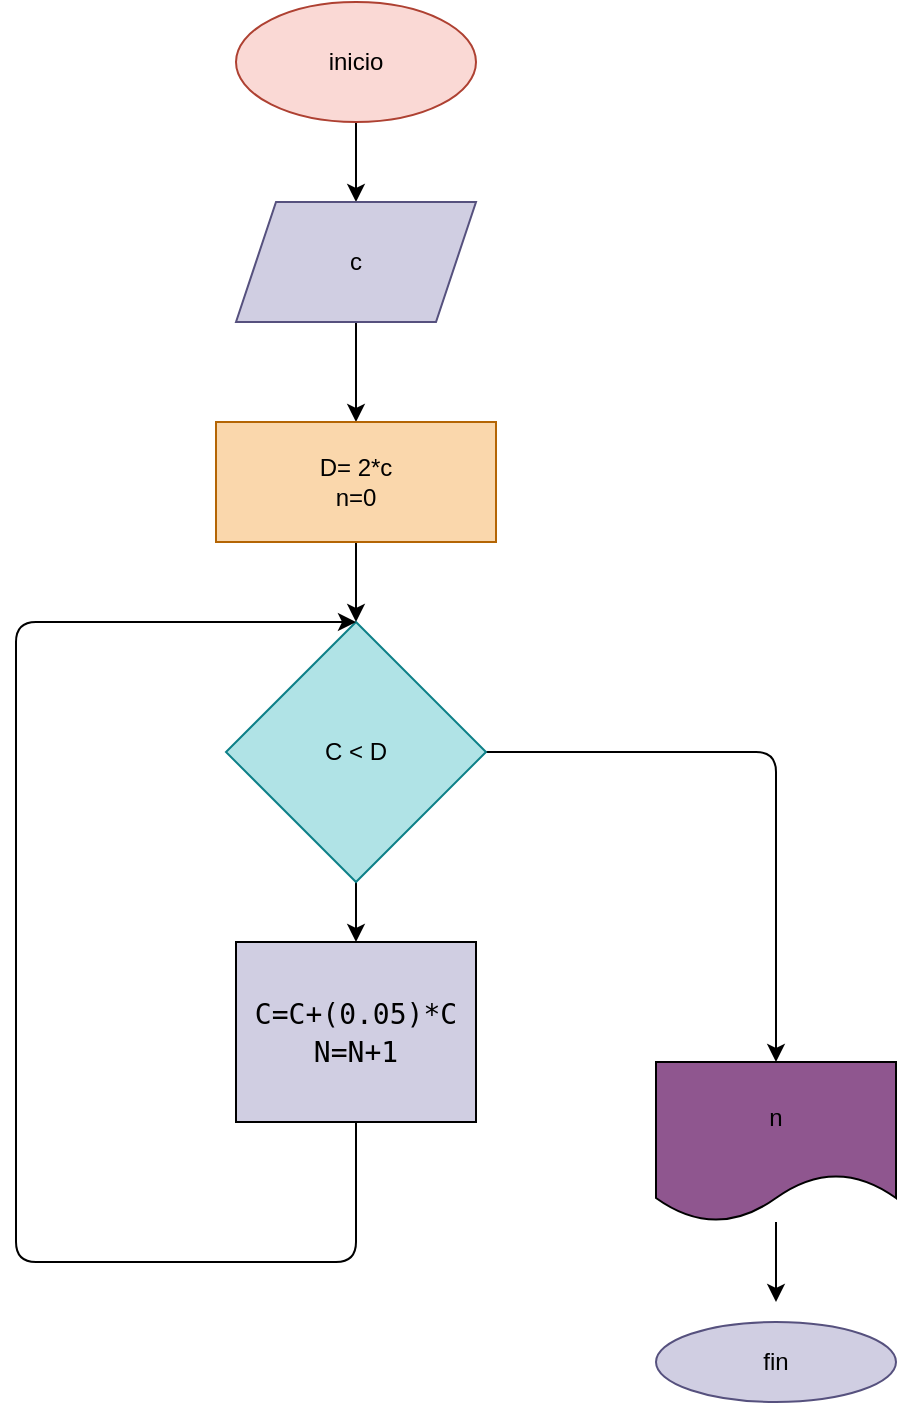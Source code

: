 <mxfile>
    <diagram id="FHKtpsh1btaXESzonLTE" name="Page-1">
        <mxGraphModel dx="600" dy="459" grid="1" gridSize="10" guides="1" tooltips="1" connect="1" arrows="1" fold="1" page="1" pageScale="1" pageWidth="827" pageHeight="1169" math="0" shadow="0">
            <root>
                <mxCell id="0"/>
                <mxCell id="1" parent="0"/>
                <mxCell id="4" value="" style="edgeStyle=none;html=1;" parent="1" source="2" target="3" edge="1">
                    <mxGeometry relative="1" as="geometry"/>
                </mxCell>
                <mxCell id="2" value="&lt;font color=&quot;#000000&quot;&gt;inicio&lt;/font&gt;" style="ellipse;whiteSpace=wrap;html=1;fillColor=#fad9d5;strokeColor=#ae4132;" parent="1" vertex="1">
                    <mxGeometry x="320" y="70" width="120" height="60" as="geometry"/>
                </mxCell>
                <mxCell id="6" value="" style="edgeStyle=none;html=1;" parent="1" source="3" target="5" edge="1">
                    <mxGeometry relative="1" as="geometry"/>
                </mxCell>
                <mxCell id="3" value="&lt;font color=&quot;#000000&quot;&gt;c&lt;/font&gt;" style="shape=parallelogram;perimeter=parallelogramPerimeter;whiteSpace=wrap;html=1;fixedSize=1;fillColor=#d0cee2;strokeColor=#56517e;" parent="1" vertex="1">
                    <mxGeometry x="320" y="170" width="120" height="60" as="geometry"/>
                </mxCell>
                <mxCell id="8" value="" style="edgeStyle=none;html=1;" parent="1" source="5" target="7" edge="1">
                    <mxGeometry relative="1" as="geometry"/>
                </mxCell>
                <mxCell id="5" value="&lt;font color=&quot;#000000&quot;&gt;D= 2*c&lt;br&gt;n=0&lt;/font&gt;" style="whiteSpace=wrap;html=1;fillColor=#fad7ac;strokeColor=#b46504;" parent="1" vertex="1">
                    <mxGeometry x="310" y="280" width="140" height="60" as="geometry"/>
                </mxCell>
                <mxCell id="12" value="" style="edgeStyle=none;html=1;" parent="1" source="7" target="11" edge="1">
                    <mxGeometry relative="1" as="geometry"/>
                </mxCell>
                <mxCell id="13" style="edgeStyle=none;html=1;exitX=1;exitY=0.5;exitDx=0;exitDy=0;" parent="1" source="7" edge="1">
                    <mxGeometry relative="1" as="geometry">
                        <mxPoint x="590" y="600" as="targetPoint"/>
                        <Array as="points">
                            <mxPoint x="590" y="445"/>
                        </Array>
                    </mxGeometry>
                </mxCell>
                <mxCell id="7" value="&lt;font color=&quot;#000000&quot;&gt;C &amp;lt; D&lt;/font&gt;" style="rhombus;whiteSpace=wrap;html=1;fillColor=#b0e3e6;strokeColor=#0e8088;" parent="1" vertex="1">
                    <mxGeometry x="315" y="380" width="130" height="130" as="geometry"/>
                </mxCell>
                <mxCell id="17" style="edgeStyle=none;html=1;entryX=0.5;entryY=0;entryDx=0;entryDy=0;" parent="1" source="11" target="7" edge="1">
                    <mxGeometry relative="1" as="geometry">
                        <mxPoint x="210" y="360" as="targetPoint"/>
                        <Array as="points">
                            <mxPoint x="380" y="700"/>
                            <mxPoint x="210" y="700"/>
                            <mxPoint x="210" y="380"/>
                        </Array>
                    </mxGeometry>
                </mxCell>
                <mxCell id="11" value="&lt;div style=&quot;font-family: &amp;#34;droid sans mono&amp;#34; , &amp;#34;monospace&amp;#34; , monospace ; font-weight: normal ; font-size: 14px ; line-height: 19px&quot;&gt;&lt;div&gt;&lt;font color=&quot;#000000&quot;&gt;C=C+(0.05)*C&lt;/font&gt;&lt;/div&gt;&lt;div&gt;    &lt;font color=&quot;#000000&quot;&gt;N=N+1&lt;/font&gt;&lt;/div&gt;&lt;/div&gt;" style="whiteSpace=wrap;html=1;fillColor=#d0cee2;strokeColor=#000000;" parent="1" vertex="1">
                    <mxGeometry x="320" y="540" width="120" height="90" as="geometry"/>
                </mxCell>
                <mxCell id="15" style="edgeStyle=none;html=1;" parent="1" source="14" edge="1">
                    <mxGeometry relative="1" as="geometry">
                        <mxPoint x="590" y="720" as="targetPoint"/>
                    </mxGeometry>
                </mxCell>
                <mxCell id="14" value="&lt;font color=&quot;#000000&quot;&gt;n&lt;/font&gt;" style="shape=document;whiteSpace=wrap;html=1;boundedLbl=1;fillColor=#8F568F;" parent="1" vertex="1">
                    <mxGeometry x="530" y="600" width="120" height="80" as="geometry"/>
                </mxCell>
                <mxCell id="16" value="&lt;font color=&quot;#000000&quot;&gt;fin&lt;/font&gt;" style="ellipse;whiteSpace=wrap;html=1;fillColor=#d0cee2;strokeColor=#56517e;" parent="1" vertex="1">
                    <mxGeometry x="530" y="730" width="120" height="40" as="geometry"/>
                </mxCell>
            </root>
        </mxGraphModel>
    </diagram>
</mxfile>